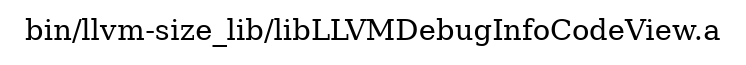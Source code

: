 digraph "bin/llvm-size_lib/libLLVMDebugInfoCodeView.a" {
	label="bin/llvm-size_lib/libLLVMDebugInfoCodeView.a";
	rankdir=LR;

}
